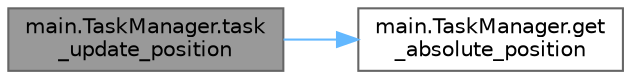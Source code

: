 digraph "main.TaskManager.task_update_position"
{
 // LATEX_PDF_SIZE
  bgcolor="transparent";
  edge [fontname=Helvetica,fontsize=10,labelfontname=Helvetica,labelfontsize=10];
  node [fontname=Helvetica,fontsize=10,shape=box,height=0.2,width=0.4];
  rankdir="LR";
  Node1 [id="Node000001",label="main.TaskManager.task\l_update_position",height=0.2,width=0.4,color="gray40", fillcolor="grey60", style="filled", fontcolor="black",tooltip=" "];
  Node1 -> Node2 [id="edge1_Node000001_Node000002",color="steelblue1",style="solid",tooltip=" "];
  Node2 [id="Node000002",label="main.TaskManager.get\l_absolute_position",height=0.2,width=0.4,color="grey40", fillcolor="white", style="filled",URL="$classmain_1_1_task_manager.html#a567b6bacd6441b895637a0e429f72d00",tooltip=" "];
}
